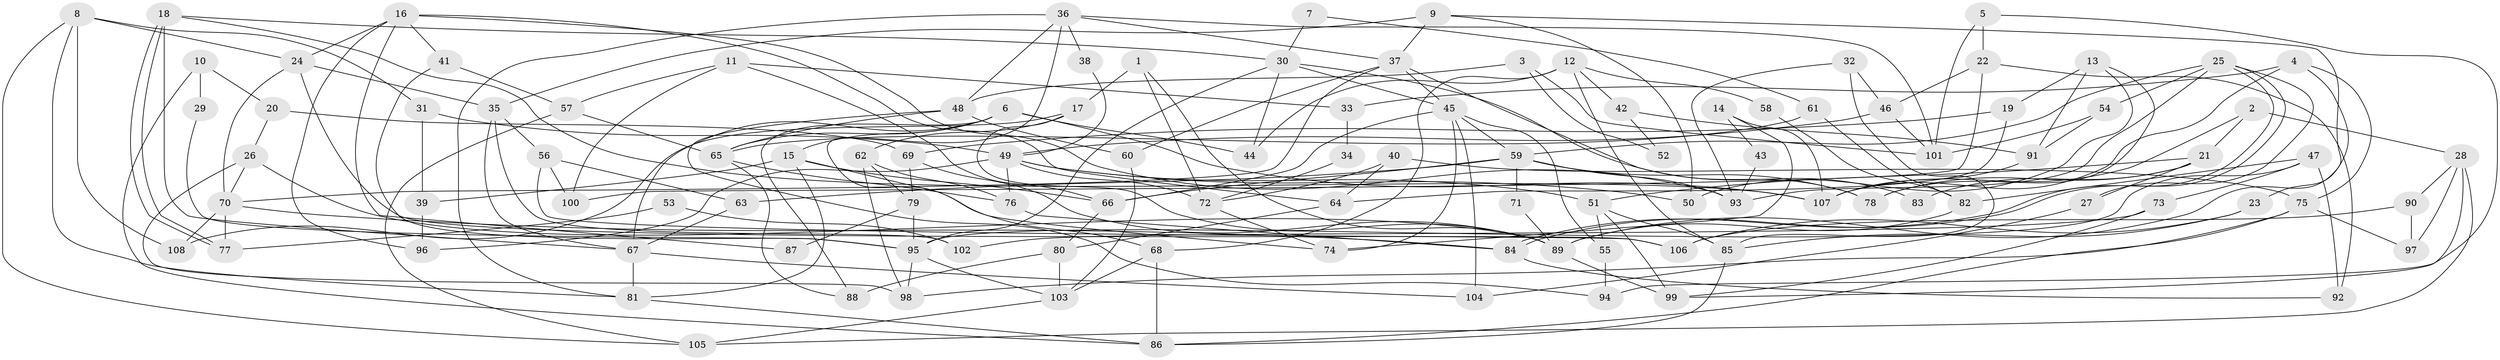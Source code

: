 // Generated by graph-tools (version 1.1) at 2025/26/03/09/25 03:26:15]
// undirected, 108 vertices, 216 edges
graph export_dot {
graph [start="1"]
  node [color=gray90,style=filled];
  1;
  2;
  3;
  4;
  5;
  6;
  7;
  8;
  9;
  10;
  11;
  12;
  13;
  14;
  15;
  16;
  17;
  18;
  19;
  20;
  21;
  22;
  23;
  24;
  25;
  26;
  27;
  28;
  29;
  30;
  31;
  32;
  33;
  34;
  35;
  36;
  37;
  38;
  39;
  40;
  41;
  42;
  43;
  44;
  45;
  46;
  47;
  48;
  49;
  50;
  51;
  52;
  53;
  54;
  55;
  56;
  57;
  58;
  59;
  60;
  61;
  62;
  63;
  64;
  65;
  66;
  67;
  68;
  69;
  70;
  71;
  72;
  73;
  74;
  75;
  76;
  77;
  78;
  79;
  80;
  81;
  82;
  83;
  84;
  85;
  86;
  87;
  88;
  89;
  90;
  91;
  92;
  93;
  94;
  95;
  96;
  97;
  98;
  99;
  100;
  101;
  102;
  103;
  104;
  105;
  106;
  107;
  108;
  1 -- 89;
  1 -- 17;
  1 -- 72;
  2 -- 21;
  2 -- 28;
  2 -- 107;
  3 -- 48;
  3 -- 101;
  3 -- 52;
  4 -- 23;
  4 -- 107;
  4 -- 33;
  4 -- 75;
  5 -- 101;
  5 -- 22;
  5 -- 94;
  6 -- 107;
  6 -- 65;
  6 -- 15;
  6 -- 44;
  6 -- 67;
  6 -- 88;
  7 -- 61;
  7 -- 30;
  8 -- 81;
  8 -- 105;
  8 -- 24;
  8 -- 31;
  8 -- 108;
  9 -- 37;
  9 -- 35;
  9 -- 50;
  9 -- 89;
  10 -- 20;
  10 -- 86;
  10 -- 29;
  11 -- 66;
  11 -- 57;
  11 -- 33;
  11 -- 100;
  12 -- 44;
  12 -- 85;
  12 -- 42;
  12 -- 58;
  12 -- 68;
  13 -- 78;
  13 -- 50;
  13 -- 19;
  13 -- 91;
  14 -- 74;
  14 -- 107;
  14 -- 43;
  15 -- 66;
  15 -- 39;
  15 -- 74;
  15 -- 81;
  16 -- 64;
  16 -- 96;
  16 -- 24;
  16 -- 41;
  16 -- 87;
  16 -- 93;
  17 -- 89;
  17 -- 108;
  17 -- 62;
  18 -- 67;
  18 -- 77;
  18 -- 77;
  18 -- 30;
  18 -- 107;
  19 -- 69;
  19 -- 64;
  20 -- 69;
  20 -- 26;
  21 -- 27;
  21 -- 78;
  21 -- 51;
  21 -- 83;
  22 -- 100;
  22 -- 46;
  22 -- 92;
  23 -- 106;
  23 -- 85;
  24 -- 35;
  24 -- 70;
  24 -- 106;
  25 -- 84;
  25 -- 84;
  25 -- 93;
  25 -- 27;
  25 -- 54;
  25 -- 59;
  26 -- 98;
  26 -- 70;
  26 -- 89;
  27 -- 104;
  28 -- 90;
  28 -- 99;
  28 -- 97;
  28 -- 105;
  29 -- 95;
  30 -- 45;
  30 -- 44;
  30 -- 83;
  30 -- 95;
  31 -- 49;
  31 -- 39;
  32 -- 85;
  32 -- 93;
  32 -- 46;
  33 -- 34;
  34 -- 72;
  35 -- 67;
  35 -- 56;
  35 -- 102;
  36 -- 68;
  36 -- 37;
  36 -- 38;
  36 -- 48;
  36 -- 81;
  36 -- 101;
  37 -- 45;
  37 -- 60;
  37 -- 70;
  37 -- 78;
  38 -- 49;
  39 -- 96;
  40 -- 72;
  40 -- 75;
  40 -- 64;
  41 -- 95;
  41 -- 57;
  42 -- 91;
  42 -- 52;
  43 -- 93;
  45 -- 66;
  45 -- 74;
  45 -- 55;
  45 -- 59;
  45 -- 104;
  46 -- 101;
  46 -- 49;
  47 -- 92;
  47 -- 95;
  47 -- 73;
  47 -- 82;
  48 -- 94;
  48 -- 60;
  48 -- 65;
  49 -- 76;
  49 -- 50;
  49 -- 51;
  49 -- 72;
  49 -- 96;
  51 -- 55;
  51 -- 85;
  51 -- 99;
  53 -- 102;
  53 -- 77;
  54 -- 91;
  54 -- 101;
  55 -- 94;
  56 -- 63;
  56 -- 100;
  56 -- 106;
  57 -- 65;
  57 -- 105;
  58 -- 82;
  59 -- 63;
  59 -- 66;
  59 -- 71;
  59 -- 78;
  59 -- 93;
  60 -- 103;
  61 -- 65;
  61 -- 82;
  62 -- 76;
  62 -- 79;
  62 -- 98;
  63 -- 67;
  64 -- 80;
  65 -- 88;
  65 -- 76;
  66 -- 80;
  67 -- 81;
  67 -- 104;
  68 -- 103;
  68 -- 86;
  69 -- 79;
  69 -- 89;
  70 -- 77;
  70 -- 84;
  70 -- 108;
  71 -- 89;
  72 -- 74;
  73 -- 99;
  73 -- 102;
  75 -- 86;
  75 -- 97;
  75 -- 98;
  76 -- 84;
  79 -- 95;
  79 -- 87;
  80 -- 103;
  80 -- 88;
  81 -- 86;
  82 -- 89;
  84 -- 92;
  85 -- 86;
  89 -- 99;
  90 -- 97;
  90 -- 106;
  91 -- 107;
  95 -- 98;
  95 -- 103;
  103 -- 105;
}
